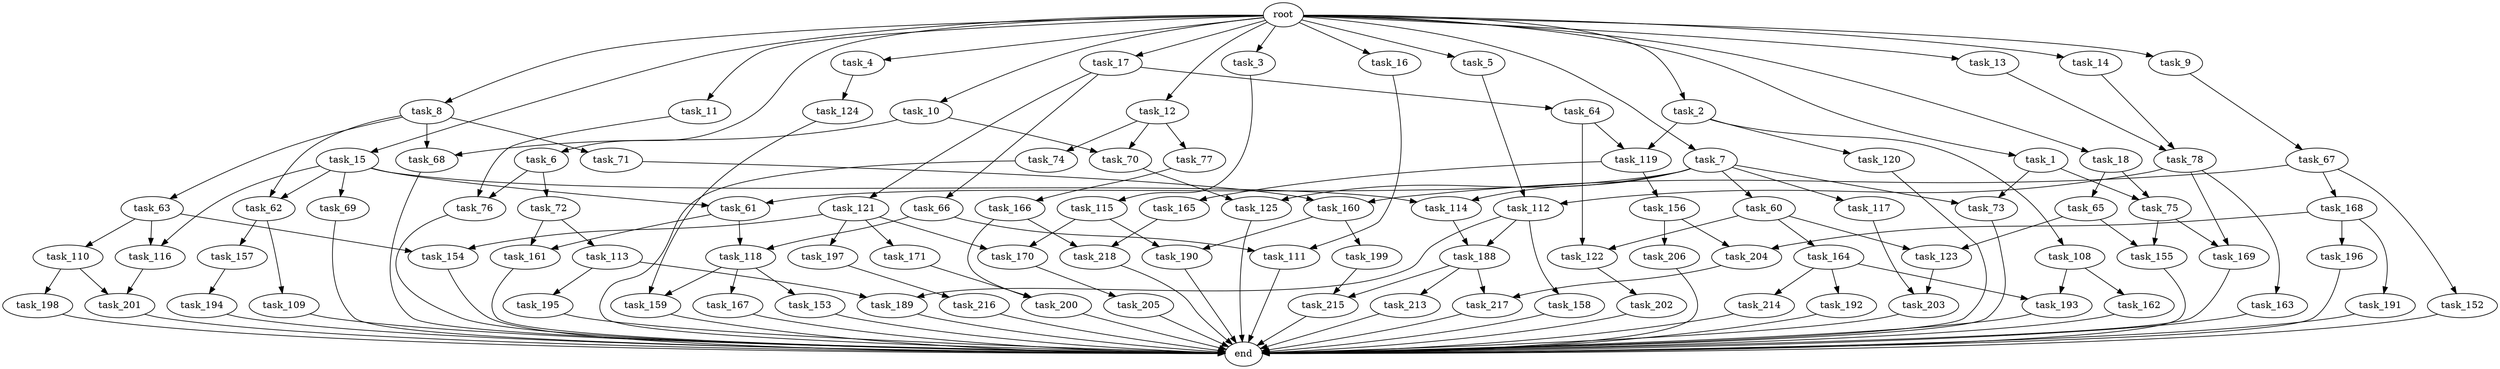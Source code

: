 digraph G {
  root [size="0.000000"];
  task_1 [size="102.400000"];
  task_2 [size="102.400000"];
  task_3 [size="102.400000"];
  task_4 [size="102.400000"];
  task_5 [size="102.400000"];
  task_6 [size="102.400000"];
  task_7 [size="102.400000"];
  task_8 [size="102.400000"];
  task_9 [size="102.400000"];
  task_10 [size="102.400000"];
  task_11 [size="102.400000"];
  task_12 [size="102.400000"];
  task_13 [size="102.400000"];
  task_14 [size="102.400000"];
  task_15 [size="102.400000"];
  task_16 [size="102.400000"];
  task_17 [size="102.400000"];
  task_18 [size="102.400000"];
  task_60 [size="13743895347.200001"];
  task_61 [size="17179869184.000000"];
  task_62 [size="6871947673.600000"];
  task_63 [size="3435973836.800000"];
  task_64 [size="54975581388.800003"];
  task_65 [size="13743895347.200001"];
  task_66 [size="54975581388.800003"];
  task_67 [size="42090679500.800003"];
  task_68 [size="17179869184.000000"];
  task_69 [size="3435973836.800000"];
  task_70 [size="27487790694.400002"];
  task_71 [size="3435973836.800000"];
  task_72 [size="7730941132.800000"];
  task_73 [size="55834574848.000000"];
  task_74 [size="13743895347.200001"];
  task_75 [size="55834574848.000000"];
  task_76 [size="62706522521.600006"];
  task_77 [size="13743895347.200001"];
  task_78 [size="85899345920.000000"];
  task_108 [size="54975581388.800003"];
  task_109 [size="7730941132.800000"];
  task_110 [size="85899345920.000000"];
  task_111 [size="24910810316.800003"];
  task_112 [size="11166914969.600000"];
  task_113 [size="21474836480.000000"];
  task_114 [size="17179869184.000000"];
  task_115 [size="13743895347.200001"];
  task_116 [size="89335319756.800003"];
  task_117 [size="13743895347.200001"];
  task_118 [size="76450417868.800003"];
  task_119 [size="85899345920.000000"];
  task_120 [size="54975581388.800003"];
  task_121 [size="54975581388.800003"];
  task_122 [size="34359738368.000000"];
  task_123 [size="17179869184.000000"];
  task_124 [size="21474836480.000000"];
  task_125 [size="17179869184.000000"];
  task_152 [size="30923764531.200001"];
  task_153 [size="7730941132.800000"];
  task_154 [size="127990025420.800003"];
  task_155 [size="21474836480.000000"];
  task_156 [size="69578470195.199997"];
  task_157 [size="7730941132.800000"];
  task_158 [size="21474836480.000000"];
  task_159 [size="11166914969.600000"];
  task_160 [size="116823110451.200012"];
  task_161 [size="76450417868.800003"];
  task_162 [size="3435973836.800000"];
  task_163 [size="7730941132.800000"];
  task_164 [size="3435973836.800000"];
  task_165 [size="69578470195.199997"];
  task_166 [size="3435973836.800000"];
  task_167 [size="7730941132.800000"];
  task_168 [size="30923764531.200001"];
  task_169 [size="15461882265.600000"];
  task_170 [size="97066260889.600006"];
  task_171 [size="42090679500.800003"];
  task_188 [size="63565515980.800003"];
  task_189 [size="76450417868.800003"];
  task_190 [size="124554051584.000000"];
  task_191 [size="21474836480.000000"];
  task_192 [size="3435973836.800000"];
  task_193 [size="6871947673.600000"];
  task_194 [size="69578470195.199997"];
  task_195 [size="54975581388.800003"];
  task_196 [size="21474836480.000000"];
  task_197 [size="42090679500.800003"];
  task_198 [size="30923764531.200001"];
  task_199 [size="69578470195.199997"];
  task_200 [size="61847529062.400002"];
  task_201 [size="34359738368.000000"];
  task_202 [size="21474836480.000000"];
  task_203 [size="44667659878.400002"];
  task_204 [size="63565515980.800003"];
  task_205 [size="7730941132.800000"];
  task_206 [size="42090679500.800003"];
  task_213 [size="21474836480.000000"];
  task_214 [size="3435973836.800000"];
  task_215 [size="24910810316.800003"];
  task_216 [size="13743895347.200001"];
  task_217 [size="91053306675.200012"];
  task_218 [size="38654705664.000000"];
  end [size="0.000000"];

  root -> task_1 [size="1.000000"];
  root -> task_2 [size="1.000000"];
  root -> task_3 [size="1.000000"];
  root -> task_4 [size="1.000000"];
  root -> task_5 [size="1.000000"];
  root -> task_6 [size="1.000000"];
  root -> task_7 [size="1.000000"];
  root -> task_8 [size="1.000000"];
  root -> task_9 [size="1.000000"];
  root -> task_10 [size="1.000000"];
  root -> task_11 [size="1.000000"];
  root -> task_12 [size="1.000000"];
  root -> task_13 [size="1.000000"];
  root -> task_14 [size="1.000000"];
  root -> task_15 [size="1.000000"];
  root -> task_16 [size="1.000000"];
  root -> task_17 [size="1.000000"];
  root -> task_18 [size="1.000000"];
  task_1 -> task_73 [size="411041792.000000"];
  task_1 -> task_75 [size="411041792.000000"];
  task_2 -> task_108 [size="536870912.000000"];
  task_2 -> task_119 [size="536870912.000000"];
  task_2 -> task_120 [size="536870912.000000"];
  task_3 -> task_115 [size="134217728.000000"];
  task_4 -> task_124 [size="209715200.000000"];
  task_5 -> task_112 [size="33554432.000000"];
  task_6 -> task_72 [size="75497472.000000"];
  task_6 -> task_76 [size="75497472.000000"];
  task_7 -> task_60 [size="134217728.000000"];
  task_7 -> task_61 [size="134217728.000000"];
  task_7 -> task_73 [size="134217728.000000"];
  task_7 -> task_114 [size="134217728.000000"];
  task_7 -> task_117 [size="134217728.000000"];
  task_7 -> task_125 [size="134217728.000000"];
  task_8 -> task_62 [size="33554432.000000"];
  task_8 -> task_63 [size="33554432.000000"];
  task_8 -> task_68 [size="33554432.000000"];
  task_8 -> task_71 [size="33554432.000000"];
  task_9 -> task_67 [size="411041792.000000"];
  task_10 -> task_68 [size="134217728.000000"];
  task_10 -> task_70 [size="134217728.000000"];
  task_11 -> task_76 [size="536870912.000000"];
  task_12 -> task_70 [size="134217728.000000"];
  task_12 -> task_74 [size="134217728.000000"];
  task_12 -> task_77 [size="134217728.000000"];
  task_13 -> task_78 [size="301989888.000000"];
  task_14 -> task_78 [size="536870912.000000"];
  task_15 -> task_61 [size="33554432.000000"];
  task_15 -> task_62 [size="33554432.000000"];
  task_15 -> task_69 [size="33554432.000000"];
  task_15 -> task_114 [size="33554432.000000"];
  task_15 -> task_116 [size="33554432.000000"];
  task_16 -> task_111 [size="33554432.000000"];
  task_17 -> task_64 [size="536870912.000000"];
  task_17 -> task_66 [size="536870912.000000"];
  task_17 -> task_121 [size="536870912.000000"];
  task_18 -> task_65 [size="134217728.000000"];
  task_18 -> task_75 [size="134217728.000000"];
  task_60 -> task_122 [size="33554432.000000"];
  task_60 -> task_123 [size="33554432.000000"];
  task_60 -> task_164 [size="33554432.000000"];
  task_61 -> task_118 [size="536870912.000000"];
  task_61 -> task_161 [size="536870912.000000"];
  task_62 -> task_109 [size="75497472.000000"];
  task_62 -> task_157 [size="75497472.000000"];
  task_63 -> task_110 [size="838860800.000000"];
  task_63 -> task_116 [size="838860800.000000"];
  task_63 -> task_154 [size="838860800.000000"];
  task_64 -> task_119 [size="301989888.000000"];
  task_64 -> task_122 [size="301989888.000000"];
  task_65 -> task_123 [size="134217728.000000"];
  task_65 -> task_155 [size="134217728.000000"];
  task_66 -> task_111 [size="209715200.000000"];
  task_66 -> task_118 [size="209715200.000000"];
  task_67 -> task_152 [size="301989888.000000"];
  task_67 -> task_160 [size="301989888.000000"];
  task_67 -> task_168 [size="301989888.000000"];
  task_68 -> end [size="1.000000"];
  task_69 -> end [size="1.000000"];
  task_70 -> task_125 [size="33554432.000000"];
  task_71 -> task_160 [size="838860800.000000"];
  task_72 -> task_113 [size="209715200.000000"];
  task_72 -> task_161 [size="209715200.000000"];
  task_73 -> end [size="1.000000"];
  task_74 -> end [size="1.000000"];
  task_75 -> task_155 [size="75497472.000000"];
  task_75 -> task_169 [size="75497472.000000"];
  task_76 -> end [size="1.000000"];
  task_77 -> task_166 [size="33554432.000000"];
  task_78 -> task_112 [size="75497472.000000"];
  task_78 -> task_163 [size="75497472.000000"];
  task_78 -> task_169 [size="75497472.000000"];
  task_108 -> task_162 [size="33554432.000000"];
  task_108 -> task_193 [size="33554432.000000"];
  task_109 -> end [size="1.000000"];
  task_110 -> task_198 [size="301989888.000000"];
  task_110 -> task_201 [size="301989888.000000"];
  task_111 -> end [size="1.000000"];
  task_112 -> task_158 [size="209715200.000000"];
  task_112 -> task_188 [size="209715200.000000"];
  task_112 -> task_189 [size="209715200.000000"];
  task_113 -> task_189 [size="536870912.000000"];
  task_113 -> task_195 [size="536870912.000000"];
  task_114 -> task_188 [size="411041792.000000"];
  task_115 -> task_170 [size="536870912.000000"];
  task_115 -> task_190 [size="536870912.000000"];
  task_116 -> task_201 [size="33554432.000000"];
  task_117 -> task_203 [size="301989888.000000"];
  task_118 -> task_153 [size="75497472.000000"];
  task_118 -> task_159 [size="75497472.000000"];
  task_118 -> task_167 [size="75497472.000000"];
  task_119 -> task_156 [size="679477248.000000"];
  task_119 -> task_165 [size="679477248.000000"];
  task_120 -> end [size="1.000000"];
  task_121 -> task_154 [size="411041792.000000"];
  task_121 -> task_170 [size="411041792.000000"];
  task_121 -> task_171 [size="411041792.000000"];
  task_121 -> task_197 [size="411041792.000000"];
  task_122 -> task_202 [size="209715200.000000"];
  task_123 -> task_203 [size="134217728.000000"];
  task_124 -> task_159 [size="33554432.000000"];
  task_125 -> end [size="1.000000"];
  task_152 -> end [size="1.000000"];
  task_153 -> end [size="1.000000"];
  task_154 -> end [size="1.000000"];
  task_155 -> end [size="1.000000"];
  task_156 -> task_204 [size="411041792.000000"];
  task_156 -> task_206 [size="411041792.000000"];
  task_157 -> task_194 [size="679477248.000000"];
  task_158 -> end [size="1.000000"];
  task_159 -> end [size="1.000000"];
  task_160 -> task_190 [size="679477248.000000"];
  task_160 -> task_199 [size="679477248.000000"];
  task_161 -> end [size="1.000000"];
  task_162 -> end [size="1.000000"];
  task_163 -> end [size="1.000000"];
  task_164 -> task_192 [size="33554432.000000"];
  task_164 -> task_193 [size="33554432.000000"];
  task_164 -> task_214 [size="33554432.000000"];
  task_165 -> task_218 [size="75497472.000000"];
  task_166 -> task_200 [size="301989888.000000"];
  task_166 -> task_218 [size="301989888.000000"];
  task_167 -> end [size="1.000000"];
  task_168 -> task_191 [size="209715200.000000"];
  task_168 -> task_196 [size="209715200.000000"];
  task_168 -> task_204 [size="209715200.000000"];
  task_169 -> end [size="1.000000"];
  task_170 -> task_205 [size="75497472.000000"];
  task_171 -> task_200 [size="301989888.000000"];
  task_188 -> task_213 [size="209715200.000000"];
  task_188 -> task_215 [size="209715200.000000"];
  task_188 -> task_217 [size="209715200.000000"];
  task_189 -> end [size="1.000000"];
  task_190 -> end [size="1.000000"];
  task_191 -> end [size="1.000000"];
  task_192 -> end [size="1.000000"];
  task_193 -> end [size="1.000000"];
  task_194 -> end [size="1.000000"];
  task_195 -> end [size="1.000000"];
  task_196 -> end [size="1.000000"];
  task_197 -> task_216 [size="134217728.000000"];
  task_198 -> end [size="1.000000"];
  task_199 -> task_215 [size="33554432.000000"];
  task_200 -> end [size="1.000000"];
  task_201 -> end [size="1.000000"];
  task_202 -> end [size="1.000000"];
  task_203 -> end [size="1.000000"];
  task_204 -> task_217 [size="679477248.000000"];
  task_205 -> end [size="1.000000"];
  task_206 -> end [size="1.000000"];
  task_213 -> end [size="1.000000"];
  task_214 -> end [size="1.000000"];
  task_215 -> end [size="1.000000"];
  task_216 -> end [size="1.000000"];
  task_217 -> end [size="1.000000"];
  task_218 -> end [size="1.000000"];
}
